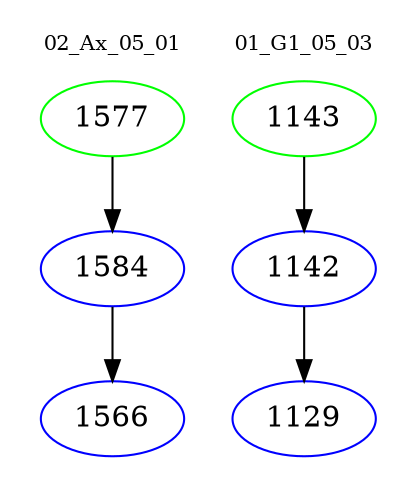 digraph{
subgraph cluster_0 {
color = white
label = "02_Ax_05_01";
fontsize=10;
T0_1577 [label="1577", color="green"]
T0_1577 -> T0_1584 [color="black"]
T0_1584 [label="1584", color="blue"]
T0_1584 -> T0_1566 [color="black"]
T0_1566 [label="1566", color="blue"]
}
subgraph cluster_1 {
color = white
label = "01_G1_05_03";
fontsize=10;
T1_1143 [label="1143", color="green"]
T1_1143 -> T1_1142 [color="black"]
T1_1142 [label="1142", color="blue"]
T1_1142 -> T1_1129 [color="black"]
T1_1129 [label="1129", color="blue"]
}
}
